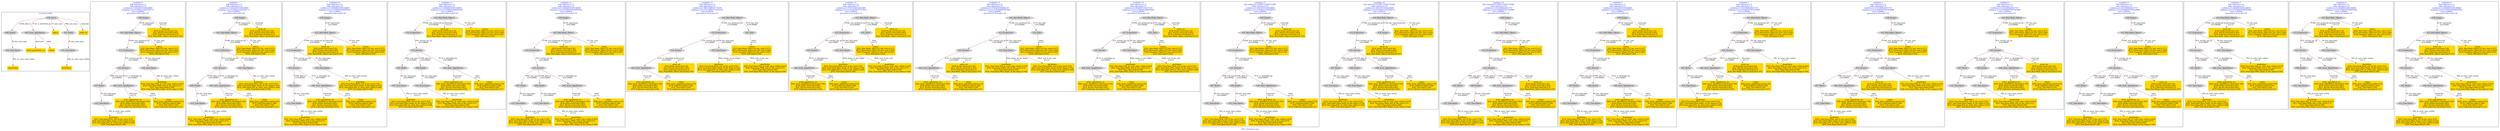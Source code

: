 digraph n0 {
fontcolor="blue"
remincross="true"
label="s09-s-18-artists.json"
subgraph cluster_0 {
label="1-correct model"
n2[style="filled",color="white",fillcolor="lightgray",label="E39_Actor1"];
n3[style="filled",color="white",fillcolor="lightgray",label="E69_Death1"];
n4[style="filled",color="white",fillcolor="lightgray",label="E82_Actor_Appellation1"];
n5[shape="plaintext",style="filled",fillcolor="gold",label="values"];
n6[style="filled",color="white",fillcolor="lightgray",label="E67_Birth1"];
n7[shape="plaintext",style="filled",fillcolor="gold",label="artist_uri"];
n8[style="filled",color="white",fillcolor="lightgray",label="E52_Time-Span1"];
n9[shape="plaintext",style="filled",fillcolor="gold",label="birthValue"];
n10[style="filled",color="white",fillcolor="lightgray",label="E52_Time-Span2"];
n11[shape="plaintext",style="filled",fillcolor="gold",label="deathValue"];
n12[shape="plaintext",style="filled",fillcolor="gold",label="artist_appellation_uri"];
n13[shape="plaintext",style="filled",fillcolor="gold",label="values"];
}
subgraph cluster_1 {
label="candidate 0\nlink coherence:1.0\nnode coherence:1.0\nconfidence:0.44433015335628095\nmapping score:0.5092211622298713\ncost:12.99928\n-precision:0.38-recall:0.45"
n15[style="filled",color="white",fillcolor="lightgray",label="E12_Production1"];
n16[style="filled",color="white",fillcolor="lightgray",label="E21_Person1"];
n17[style="filled",color="white",fillcolor="lightgray",label="E52_Time-Span2"];
n18[style="filled",color="white",fillcolor="lightgray",label="E67_Birth1"];
n19[style="filled",color="white",fillcolor="lightgray",label="E82_Actor_Appellation1"];
n20[style="filled",color="white",fillcolor="lightgray",label="E22_Man-Made_Object1"];
n21[style="filled",color="white",fillcolor="lightgray",label="E38_Image1"];
n22[style="filled",color="white",fillcolor="lightgray",label="E52_Time-Span1"];
n23[shape="plaintext",style="filled",fillcolor="gold",label="deathValue\n[E52_Time-Span,P82_at_some_time_within,0.419]\n[E52_Time-Span,P82b_end_of_the_end,0.271]\n[E52_Time-Span,label,0.206]\n[E52_Time-Span,P82a_begin_of_the_begin,0.104]"];
n24[shape="plaintext",style="filled",fillcolor="gold",label="birthValue\n[E52_Time-Span,P82b_end_of_the_end,0.372]\n[E52_Time-Span,P82a_begin_of_the_begin,0.274]\n[E52_Time-Span,P82_at_some_time_within,0.246]\n[E52_Time-Span,label,0.108]"];
n25[shape="plaintext",style="filled",fillcolor="gold",label="artist_appellation_uri\n[E82_Actor_Appellation,classLink,0.795]\n[E38_Image,classLink,0.091]\n[E21_Person,classLink,0.061]\n[E78_Collection,classLink,0.054]"];
n26[shape="plaintext",style="filled",fillcolor="gold",label="values\n[E82_Actor_Appellation,label,0.55]\n[E78_Collection,label,0.169]\n[E35_Title,label,0.154]\n[E78_Collection,classLink,0.127]"];
n27[shape="plaintext",style="filled",fillcolor="gold",label="values\n[E22_Man-Made_Object,P3_has_note,0.317]\n[E73_Information_Object,P3_has_note,0.285]\n[E33_Linguistic_Object,P3_has_note,0.235]\n[E35_Title,label,0.163]"];
n28[shape="plaintext",style="filled",fillcolor="gold",label="artist_uri\n[E38_Image,classLink,0.34]\n[E21_Person,classLink,0.263]\n[E78_Collection,classLink,0.2]\n[E22_Man-Made_Object,classLink,0.197]"];
}
subgraph cluster_2 {
label="candidate 1\nlink coherence:1.0\nnode coherence:1.0\nconfidence:0.44433015335628095\nmapping score:0.5092211622298713\ncost:12.99933\n-precision:0.38-recall:0.45"
n30[style="filled",color="white",fillcolor="lightgray",label="E12_Production1"];
n31[style="filled",color="white",fillcolor="lightgray",label="E21_Person1"];
n32[style="filled",color="white",fillcolor="lightgray",label="E52_Time-Span2"];
n33[style="filled",color="white",fillcolor="lightgray",label="E69_Death1"];
n34[style="filled",color="white",fillcolor="lightgray",label="E82_Actor_Appellation1"];
n35[style="filled",color="white",fillcolor="lightgray",label="E22_Man-Made_Object1"];
n36[style="filled",color="white",fillcolor="lightgray",label="E38_Image1"];
n37[style="filled",color="white",fillcolor="lightgray",label="E52_Time-Span4"];
n38[shape="plaintext",style="filled",fillcolor="gold",label="deathValue\n[E52_Time-Span,P82_at_some_time_within,0.419]\n[E52_Time-Span,P82b_end_of_the_end,0.271]\n[E52_Time-Span,label,0.206]\n[E52_Time-Span,P82a_begin_of_the_begin,0.104]"];
n39[shape="plaintext",style="filled",fillcolor="gold",label="birthValue\n[E52_Time-Span,P82b_end_of_the_end,0.372]\n[E52_Time-Span,P82a_begin_of_the_begin,0.274]\n[E52_Time-Span,P82_at_some_time_within,0.246]\n[E52_Time-Span,label,0.108]"];
n40[shape="plaintext",style="filled",fillcolor="gold",label="artist_appellation_uri\n[E82_Actor_Appellation,classLink,0.795]\n[E38_Image,classLink,0.091]\n[E21_Person,classLink,0.061]\n[E78_Collection,classLink,0.054]"];
n41[shape="plaintext",style="filled",fillcolor="gold",label="values\n[E82_Actor_Appellation,label,0.55]\n[E78_Collection,label,0.169]\n[E35_Title,label,0.154]\n[E78_Collection,classLink,0.127]"];
n42[shape="plaintext",style="filled",fillcolor="gold",label="values\n[E22_Man-Made_Object,P3_has_note,0.317]\n[E73_Information_Object,P3_has_note,0.285]\n[E33_Linguistic_Object,P3_has_note,0.235]\n[E35_Title,label,0.163]"];
n43[shape="plaintext",style="filled",fillcolor="gold",label="artist_uri\n[E38_Image,classLink,0.34]\n[E21_Person,classLink,0.263]\n[E78_Collection,classLink,0.2]\n[E22_Man-Made_Object,classLink,0.197]"];
}
subgraph cluster_3 {
label="candidate 10\nlink coherence:1.0\nnode coherence:1.0\nconfidence:0.42046910385148656\nmapping score:0.5290452568393844\ncost:12.99933\n-precision:0.38-recall:0.45"
n45[style="filled",color="white",fillcolor="lightgray",label="E12_Production1"];
n46[style="filled",color="white",fillcolor="lightgray",label="E21_Person1"];
n47[style="filled",color="white",fillcolor="lightgray",label="E52_Time-Span2"];
n48[style="filled",color="white",fillcolor="lightgray",label="E69_Death1"];
n49[style="filled",color="white",fillcolor="lightgray",label="E82_Actor_Appellation1"];
n50[style="filled",color="white",fillcolor="lightgray",label="E22_Man-Made_Object1"];
n51[style="filled",color="white",fillcolor="lightgray",label="E38_Image1"];
n52[style="filled",color="white",fillcolor="lightgray",label="E52_Time-Span4"];
n53[shape="plaintext",style="filled",fillcolor="gold",label="deathValue\n[E52_Time-Span,P82_at_some_time_within,0.419]\n[E52_Time-Span,P82b_end_of_the_end,0.271]\n[E52_Time-Span,label,0.206]\n[E52_Time-Span,P82a_begin_of_the_begin,0.104]"];
n54[shape="plaintext",style="filled",fillcolor="gold",label="birthValue\n[E52_Time-Span,P82b_end_of_the_end,0.372]\n[E52_Time-Span,P82a_begin_of_the_begin,0.274]\n[E52_Time-Span,P82_at_some_time_within,0.246]\n[E52_Time-Span,label,0.108]"];
n55[shape="plaintext",style="filled",fillcolor="gold",label="artist_appellation_uri\n[E82_Actor_Appellation,classLink,0.795]\n[E38_Image,classLink,0.091]\n[E21_Person,classLink,0.061]\n[E78_Collection,classLink,0.054]"];
n56[shape="plaintext",style="filled",fillcolor="gold",label="artist_uri\n[E38_Image,classLink,0.34]\n[E21_Person,classLink,0.263]\n[E78_Collection,classLink,0.2]\n[E22_Man-Made_Object,classLink,0.197]"];
n57[shape="plaintext",style="filled",fillcolor="gold",label="values\n[E82_Actor_Appellation,label,0.55]\n[E78_Collection,label,0.169]\n[E35_Title,label,0.154]\n[E78_Collection,classLink,0.127]"];
n58[shape="plaintext",style="filled",fillcolor="gold",label="values\n[E22_Man-Made_Object,P3_has_note,0.317]\n[E73_Information_Object,P3_has_note,0.285]\n[E33_Linguistic_Object,P3_has_note,0.235]\n[E35_Title,label,0.163]"];
}
subgraph cluster_4 {
label="candidate 11\nlink coherence:1.0\nnode coherence:1.0\nconfidence:0.42046910385148656\nmapping score:0.5290452568393844\ncost:12.99934\n-precision:0.46-recall:0.55"
n60[style="filled",color="white",fillcolor="lightgray",label="E12_Production1"];
n61[style="filled",color="white",fillcolor="lightgray",label="E21_Person1"];
n62[style="filled",color="white",fillcolor="lightgray",label="E67_Birth1"];
n63[style="filled",color="white",fillcolor="lightgray",label="E69_Death1"];
n64[style="filled",color="white",fillcolor="lightgray",label="E82_Actor_Appellation1"];
n65[style="filled",color="white",fillcolor="lightgray",label="E22_Man-Made_Object1"];
n66[style="filled",color="white",fillcolor="lightgray",label="E52_Time-Span1"];
n67[style="filled",color="white",fillcolor="lightgray",label="E52_Time-Span3"];
n68[shape="plaintext",style="filled",fillcolor="gold",label="birthValue\n[E52_Time-Span,P82b_end_of_the_end,0.372]\n[E52_Time-Span,P82a_begin_of_the_begin,0.274]\n[E52_Time-Span,P82_at_some_time_within,0.246]\n[E52_Time-Span,label,0.108]"];
n69[shape="plaintext",style="filled",fillcolor="gold",label="artist_appellation_uri\n[E82_Actor_Appellation,classLink,0.795]\n[E38_Image,classLink,0.091]\n[E21_Person,classLink,0.061]\n[E78_Collection,classLink,0.054]"];
n70[shape="plaintext",style="filled",fillcolor="gold",label="artist_uri\n[E38_Image,classLink,0.34]\n[E21_Person,classLink,0.263]\n[E78_Collection,classLink,0.2]\n[E22_Man-Made_Object,classLink,0.197]"];
n71[shape="plaintext",style="filled",fillcolor="gold",label="values\n[E82_Actor_Appellation,label,0.55]\n[E78_Collection,label,0.169]\n[E35_Title,label,0.154]\n[E78_Collection,classLink,0.127]"];
n72[shape="plaintext",style="filled",fillcolor="gold",label="deathValue\n[E52_Time-Span,P82_at_some_time_within,0.419]\n[E52_Time-Span,P82b_end_of_the_end,0.271]\n[E52_Time-Span,label,0.206]\n[E52_Time-Span,P82a_begin_of_the_begin,0.104]"];
n73[shape="plaintext",style="filled",fillcolor="gold",label="values\n[E22_Man-Made_Object,P3_has_note,0.317]\n[E73_Information_Object,P3_has_note,0.285]\n[E33_Linguistic_Object,P3_has_note,0.235]\n[E35_Title,label,0.163]"];
}
subgraph cluster_5 {
label="candidate 12\nlink coherence:1.0\nnode coherence:1.0\nconfidence:0.42046910385148656\nmapping score:0.5290452568393844\ncost:13.99924\n-precision:0.43-recall:0.55"
n75[style="filled",color="white",fillcolor="lightgray",label="E12_Production1"];
n76[style="filled",color="white",fillcolor="lightgray",label="E21_Person1"];
n77[style="filled",color="white",fillcolor="lightgray",label="E67_Birth1"];
n78[style="filled",color="white",fillcolor="lightgray",label="E69_Death1"];
n79[style="filled",color="white",fillcolor="lightgray",label="E82_Actor_Appellation1"];
n80[style="filled",color="white",fillcolor="lightgray",label="E22_Man-Made_Object1"];
n81[style="filled",color="white",fillcolor="lightgray",label="E38_Image1"];
n82[style="filled",color="white",fillcolor="lightgray",label="E52_Time-Span1"];
n83[style="filled",color="white",fillcolor="lightgray",label="E52_Time-Span3"];
n84[shape="plaintext",style="filled",fillcolor="gold",label="birthValue\n[E52_Time-Span,P82b_end_of_the_end,0.372]\n[E52_Time-Span,P82a_begin_of_the_begin,0.274]\n[E52_Time-Span,P82_at_some_time_within,0.246]\n[E52_Time-Span,label,0.108]"];
n85[shape="plaintext",style="filled",fillcolor="gold",label="artist_appellation_uri\n[E82_Actor_Appellation,classLink,0.795]\n[E38_Image,classLink,0.091]\n[E21_Person,classLink,0.061]\n[E78_Collection,classLink,0.054]"];
n86[shape="plaintext",style="filled",fillcolor="gold",label="artist_uri\n[E38_Image,classLink,0.34]\n[E21_Person,classLink,0.263]\n[E78_Collection,classLink,0.2]\n[E22_Man-Made_Object,classLink,0.197]"];
n87[shape="plaintext",style="filled",fillcolor="gold",label="values\n[E82_Actor_Appellation,label,0.55]\n[E78_Collection,label,0.169]\n[E35_Title,label,0.154]\n[E78_Collection,classLink,0.127]"];
n88[shape="plaintext",style="filled",fillcolor="gold",label="deathValue\n[E52_Time-Span,P82_at_some_time_within,0.419]\n[E52_Time-Span,P82b_end_of_the_end,0.271]\n[E52_Time-Span,label,0.206]\n[E52_Time-Span,P82a_begin_of_the_begin,0.104]"];
n89[shape="plaintext",style="filled",fillcolor="gold",label="values\n[E22_Man-Made_Object,P3_has_note,0.317]\n[E73_Information_Object,P3_has_note,0.285]\n[E33_Linguistic_Object,P3_has_note,0.235]\n[E35_Title,label,0.163]"];
}
subgraph cluster_6 {
label="candidate 13\nlink coherence:1.0\nnode coherence:1.0\nconfidence:0.38613368561770295\nmapping score:0.5176001174281232\ncost:10.99939\n-precision:0.18-recall:0.18"
n91[style="filled",color="white",fillcolor="lightgray",label="E12_Production1"];
n92[style="filled",color="white",fillcolor="lightgray",label="E21_Person1"];
n93[style="filled",color="white",fillcolor="lightgray",label="E52_Time-Span2"];
n94[style="filled",color="white",fillcolor="lightgray",label="E82_Actor_Appellation1"];
n95[style="filled",color="white",fillcolor="lightgray",label="E22_Man-Made_Object1"];
n96[style="filled",color="white",fillcolor="lightgray",label="E35_Title1"];
n97[shape="plaintext",style="filled",fillcolor="gold",label="values\n[E22_Man-Made_Object,P3_has_note,0.317]\n[E73_Information_Object,P3_has_note,0.285]\n[E33_Linguistic_Object,P3_has_note,0.235]\n[E35_Title,label,0.163]"];
n98[shape="plaintext",style="filled",fillcolor="gold",label="artist_appellation_uri\n[E82_Actor_Appellation,classLink,0.795]\n[E38_Image,classLink,0.091]\n[E21_Person,classLink,0.061]\n[E78_Collection,classLink,0.054]"];
n99[shape="plaintext",style="filled",fillcolor="gold",label="birthValue\n[E52_Time-Span,P82b_end_of_the_end,0.372]\n[E52_Time-Span,P82a_begin_of_the_begin,0.274]\n[E52_Time-Span,P82_at_some_time_within,0.246]\n[E52_Time-Span,label,0.108]"];
n100[shape="plaintext",style="filled",fillcolor="gold",label="values\n[E82_Actor_Appellation,label,0.55]\n[E78_Collection,label,0.169]\n[E35_Title,label,0.154]\n[E78_Collection,classLink,0.127]"];
n101[shape="plaintext",style="filled",fillcolor="gold",label="artist_uri\n[E38_Image,classLink,0.34]\n[E21_Person,classLink,0.263]\n[E78_Collection,classLink,0.2]\n[E22_Man-Made_Object,classLink,0.197]"];
n102[shape="plaintext",style="filled",fillcolor="gold",label="deathValue\n[E52_Time-Span,P82_at_some_time_within,0.419]\n[E52_Time-Span,P82b_end_of_the_end,0.271]\n[E52_Time-Span,label,0.206]\n[E52_Time-Span,P82a_begin_of_the_begin,0.104]"];
}
subgraph cluster_7 {
label="candidate 14\nlink coherence:1.0\nnode coherence:1.0\nconfidence:0.37507184653341685\nmapping score:0.5139128377333612\ncost:10.99939\n-precision:0.18-recall:0.18"
n104[style="filled",color="white",fillcolor="lightgray",label="E12_Production1"];
n105[style="filled",color="white",fillcolor="lightgray",label="E21_Person1"];
n106[style="filled",color="white",fillcolor="lightgray",label="E52_Time-Span2"];
n107[style="filled",color="white",fillcolor="lightgray",label="E82_Actor_Appellation1"];
n108[style="filled",color="white",fillcolor="lightgray",label="E22_Man-Made_Object1"];
n109[style="filled",color="white",fillcolor="lightgray",label="E35_Title1"];
n110[shape="plaintext",style="filled",fillcolor="gold",label="values\n[E22_Man-Made_Object,P3_has_note,0.317]\n[E73_Information_Object,P3_has_note,0.285]\n[E33_Linguistic_Object,P3_has_note,0.235]\n[E35_Title,label,0.163]"];
n111[shape="plaintext",style="filled",fillcolor="gold",label="artist_appellation_uri\n[E82_Actor_Appellation,classLink,0.795]\n[E38_Image,classLink,0.091]\n[E21_Person,classLink,0.061]\n[E78_Collection,classLink,0.054]"];
n112[shape="plaintext",style="filled",fillcolor="gold",label="artist_uri\n[E38_Image,classLink,0.34]\n[E21_Person,classLink,0.263]\n[E78_Collection,classLink,0.2]\n[E22_Man-Made_Object,classLink,0.197]"];
n113[shape="plaintext",style="filled",fillcolor="gold",label="birthValue\n[E52_Time-Span,P82b_end_of_the_end,0.372]\n[E52_Time-Span,P82a_begin_of_the_begin,0.274]\n[E52_Time-Span,P82_at_some_time_within,0.246]\n[E52_Time-Span,label,0.108]"];
n114[shape="plaintext",style="filled",fillcolor="gold",label="values\n[E82_Actor_Appellation,label,0.55]\n[E78_Collection,label,0.169]\n[E35_Title,label,0.154]\n[E78_Collection,classLink,0.127]"];
n115[shape="plaintext",style="filled",fillcolor="gold",label="deathValue\n[E52_Time-Span,P82_at_some_time_within,0.419]\n[E52_Time-Span,P82b_end_of_the_end,0.271]\n[E52_Time-Span,label,0.206]\n[E52_Time-Span,P82a_begin_of_the_begin,0.104]"];
}
subgraph cluster_8 {
label="candidate 15\nlink coherence:1.0\nnode coherence:1.0\nconfidence:0.3745425584080139\nmapping score:0.5137364083582269\ncost:10.99939\n-precision:0.18-recall:0.18"
n117[style="filled",color="white",fillcolor="lightgray",label="E12_Production1"];
n118[style="filled",color="white",fillcolor="lightgray",label="E21_Person1"];
n119[style="filled",color="white",fillcolor="lightgray",label="E52_Time-Span2"];
n120[style="filled",color="white",fillcolor="lightgray",label="E82_Actor_Appellation1"];
n121[style="filled",color="white",fillcolor="lightgray",label="E22_Man-Made_Object1"];
n122[style="filled",color="white",fillcolor="lightgray",label="E35_Title1"];
n123[shape="plaintext",style="filled",fillcolor="gold",label="values\n[E22_Man-Made_Object,P3_has_note,0.317]\n[E73_Information_Object,P3_has_note,0.285]\n[E33_Linguistic_Object,P3_has_note,0.235]\n[E35_Title,label,0.163]"];
n124[shape="plaintext",style="filled",fillcolor="gold",label="artist_appellation_uri\n[E82_Actor_Appellation,classLink,0.795]\n[E38_Image,classLink,0.091]\n[E21_Person,classLink,0.061]\n[E78_Collection,classLink,0.054]"];
n125[shape="plaintext",style="filled",fillcolor="gold",label="deathValue\n[E52_Time-Span,P82_at_some_time_within,0.419]\n[E52_Time-Span,P82b_end_of_the_end,0.271]\n[E52_Time-Span,label,0.206]\n[E52_Time-Span,P82a_begin_of_the_begin,0.104]"];
n126[shape="plaintext",style="filled",fillcolor="gold",label="values\n[E82_Actor_Appellation,label,0.55]\n[E78_Collection,label,0.169]\n[E35_Title,label,0.154]\n[E78_Collection,classLink,0.127]"];
n127[shape="plaintext",style="filled",fillcolor="gold",label="artist_uri\n[E38_Image,classLink,0.34]\n[E21_Person,classLink,0.263]\n[E78_Collection,classLink,0.2]\n[E22_Man-Made_Object,classLink,0.197]"];
n128[shape="plaintext",style="filled",fillcolor="gold",label="birthValue\n[E52_Time-Span,P82b_end_of_the_end,0.372]\n[E52_Time-Span,P82a_begin_of_the_begin,0.274]\n[E52_Time-Span,P82_at_some_time_within,0.246]\n[E52_Time-Span,label,0.108]"];
}
subgraph cluster_9 {
label="candidate 16\nlink coherence:1.0\nnode coherence:1.0\nconfidence:0.3634807193237278\nmapping score:0.5100491286634649\ncost:10.99939\n-precision:0.18-recall:0.18"
n130[style="filled",color="white",fillcolor="lightgray",label="E12_Production1"];
n131[style="filled",color="white",fillcolor="lightgray",label="E21_Person1"];
n132[style="filled",color="white",fillcolor="lightgray",label="E52_Time-Span2"];
n133[style="filled",color="white",fillcolor="lightgray",label="E82_Actor_Appellation1"];
n134[style="filled",color="white",fillcolor="lightgray",label="E22_Man-Made_Object1"];
n135[style="filled",color="white",fillcolor="lightgray",label="E35_Title1"];
n136[shape="plaintext",style="filled",fillcolor="gold",label="values\n[E22_Man-Made_Object,P3_has_note,0.317]\n[E73_Information_Object,P3_has_note,0.285]\n[E33_Linguistic_Object,P3_has_note,0.235]\n[E35_Title,label,0.163]"];
n137[shape="plaintext",style="filled",fillcolor="gold",label="artist_appellation_uri\n[E82_Actor_Appellation,classLink,0.795]\n[E38_Image,classLink,0.091]\n[E21_Person,classLink,0.061]\n[E78_Collection,classLink,0.054]"];
n138[shape="plaintext",style="filled",fillcolor="gold",label="deathValue\n[E52_Time-Span,P82_at_some_time_within,0.419]\n[E52_Time-Span,P82b_end_of_the_end,0.271]\n[E52_Time-Span,label,0.206]\n[E52_Time-Span,P82a_begin_of_the_begin,0.104]"];
n139[shape="plaintext",style="filled",fillcolor="gold",label="artist_uri\n[E38_Image,classLink,0.34]\n[E21_Person,classLink,0.263]\n[E78_Collection,classLink,0.2]\n[E22_Man-Made_Object,classLink,0.197]"];
n140[shape="plaintext",style="filled",fillcolor="gold",label="values\n[E82_Actor_Appellation,label,0.55]\n[E78_Collection,label,0.169]\n[E35_Title,label,0.154]\n[E78_Collection,classLink,0.127]"];
n141[shape="plaintext",style="filled",fillcolor="gold",label="birthValue\n[E52_Time-Span,P82b_end_of_the_end,0.372]\n[E52_Time-Span,P82a_begin_of_the_begin,0.274]\n[E52_Time-Span,P82_at_some_time_within,0.246]\n[E52_Time-Span,label,0.108]"];
}
subgraph cluster_10 {
label="candidate 17\nlink coherence:0.9285714285714286\nnode coherence:1.0\nconfidence:0.44433015335628095\nmapping score:0.5092211622298713\ncost:13.99929\n-precision:0.43-recall:0.55"
n143[style="filled",color="white",fillcolor="lightgray",label="E12_Production1"];
n144[style="filled",color="white",fillcolor="lightgray",label="E21_Person1"];
n145[style="filled",color="white",fillcolor="lightgray",label="E67_Birth1"];
n146[style="filled",color="white",fillcolor="lightgray",label="E69_Death1"];
n147[style="filled",color="white",fillcolor="lightgray",label="E82_Actor_Appellation1"];
n148[style="filled",color="white",fillcolor="lightgray",label="E22_Man-Made_Object1"];
n149[style="filled",color="white",fillcolor="lightgray",label="E38_Image1"];
n150[style="filled",color="white",fillcolor="lightgray",label="E52_Time-Span1"];
n151[style="filled",color="white",fillcolor="lightgray",label="E52_Time-Span4"];
n152[shape="plaintext",style="filled",fillcolor="gold",label="deathValue\n[E52_Time-Span,P82_at_some_time_within,0.419]\n[E52_Time-Span,P82b_end_of_the_end,0.271]\n[E52_Time-Span,label,0.206]\n[E52_Time-Span,P82a_begin_of_the_begin,0.104]"];
n153[shape="plaintext",style="filled",fillcolor="gold",label="birthValue\n[E52_Time-Span,P82b_end_of_the_end,0.372]\n[E52_Time-Span,P82a_begin_of_the_begin,0.274]\n[E52_Time-Span,P82_at_some_time_within,0.246]\n[E52_Time-Span,label,0.108]"];
n154[shape="plaintext",style="filled",fillcolor="gold",label="artist_appellation_uri\n[E82_Actor_Appellation,classLink,0.795]\n[E38_Image,classLink,0.091]\n[E21_Person,classLink,0.061]\n[E78_Collection,classLink,0.054]"];
n155[shape="plaintext",style="filled",fillcolor="gold",label="values\n[E82_Actor_Appellation,label,0.55]\n[E78_Collection,label,0.169]\n[E35_Title,label,0.154]\n[E78_Collection,classLink,0.127]"];
n156[shape="plaintext",style="filled",fillcolor="gold",label="values\n[E22_Man-Made_Object,P3_has_note,0.317]\n[E73_Information_Object,P3_has_note,0.285]\n[E33_Linguistic_Object,P3_has_note,0.235]\n[E35_Title,label,0.163]"];
n157[shape="plaintext",style="filled",fillcolor="gold",label="artist_uri\n[E38_Image,classLink,0.34]\n[E21_Person,classLink,0.263]\n[E78_Collection,classLink,0.2]\n[E22_Man-Made_Object,classLink,0.197]"];
}
subgraph cluster_11 {
label="candidate 18\nlink coherence:0.9285714285714286\nnode coherence:1.0\nconfidence:0.44433015335628095\nmapping score:0.5092211622298713\ncost:13.99934\n-precision:0.43-recall:0.55"
n159[style="filled",color="white",fillcolor="lightgray",label="E12_Production1"];
n160[style="filled",color="white",fillcolor="lightgray",label="E21_Person1"];
n161[style="filled",color="white",fillcolor="lightgray",label="E67_Birth1"];
n162[style="filled",color="white",fillcolor="lightgray",label="E69_Death1"];
n163[style="filled",color="white",fillcolor="lightgray",label="E82_Actor_Appellation1"];
n164[style="filled",color="white",fillcolor="lightgray",label="E22_Man-Made_Object1"];
n165[style="filled",color="white",fillcolor="lightgray",label="E38_Image1"];
n166[style="filled",color="white",fillcolor="lightgray",label="E52_Time-Span1"];
n167[style="filled",color="white",fillcolor="lightgray",label="E52_Time-Span3"];
n168[shape="plaintext",style="filled",fillcolor="gold",label="birthValue\n[E52_Time-Span,P82b_end_of_the_end,0.372]\n[E52_Time-Span,P82a_begin_of_the_begin,0.274]\n[E52_Time-Span,P82_at_some_time_within,0.246]\n[E52_Time-Span,label,0.108]"];
n169[shape="plaintext",style="filled",fillcolor="gold",label="artist_appellation_uri\n[E82_Actor_Appellation,classLink,0.795]\n[E38_Image,classLink,0.091]\n[E21_Person,classLink,0.061]\n[E78_Collection,classLink,0.054]"];
n170[shape="plaintext",style="filled",fillcolor="gold",label="values\n[E82_Actor_Appellation,label,0.55]\n[E78_Collection,label,0.169]\n[E35_Title,label,0.154]\n[E78_Collection,classLink,0.127]"];
n171[shape="plaintext",style="filled",fillcolor="gold",label="deathValue\n[E52_Time-Span,P82_at_some_time_within,0.419]\n[E52_Time-Span,P82b_end_of_the_end,0.271]\n[E52_Time-Span,label,0.206]\n[E52_Time-Span,P82a_begin_of_the_begin,0.104]"];
n172[shape="plaintext",style="filled",fillcolor="gold",label="values\n[E22_Man-Made_Object,P3_has_note,0.317]\n[E73_Information_Object,P3_has_note,0.285]\n[E33_Linguistic_Object,P3_has_note,0.235]\n[E35_Title,label,0.163]"];
n173[shape="plaintext",style="filled",fillcolor="gold",label="artist_uri\n[E38_Image,classLink,0.34]\n[E21_Person,classLink,0.263]\n[E78_Collection,classLink,0.2]\n[E22_Man-Made_Object,classLink,0.197]"];
}
subgraph cluster_12 {
label="candidate 19\nlink coherence:0.9285714285714286\nnode coherence:1.0\nconfidence:0.4315309429357727\nmapping score:0.5049547587563686\ncost:13.99929\n-precision:0.43-recall:0.55"
n175[style="filled",color="white",fillcolor="lightgray",label="E12_Production1"];
n176[style="filled",color="white",fillcolor="lightgray",label="E21_Person1"];
n177[style="filled",color="white",fillcolor="lightgray",label="E67_Birth1"];
n178[style="filled",color="white",fillcolor="lightgray",label="E69_Death1"];
n179[style="filled",color="white",fillcolor="lightgray",label="E82_Actor_Appellation1"];
n180[style="filled",color="white",fillcolor="lightgray",label="E22_Man-Made_Object1"];
n181[style="filled",color="white",fillcolor="lightgray",label="E38_Image1"];
n182[style="filled",color="white",fillcolor="lightgray",label="E52_Time-Span1"];
n183[style="filled",color="white",fillcolor="lightgray",label="E52_Time-Span4"];
n184[shape="plaintext",style="filled",fillcolor="gold",label="deathValue\n[E52_Time-Span,P82_at_some_time_within,0.419]\n[E52_Time-Span,P82b_end_of_the_end,0.271]\n[E52_Time-Span,label,0.206]\n[E52_Time-Span,P82a_begin_of_the_begin,0.104]"];
n185[shape="plaintext",style="filled",fillcolor="gold",label="birthValue\n[E52_Time-Span,P82b_end_of_the_end,0.372]\n[E52_Time-Span,P82a_begin_of_the_begin,0.274]\n[E52_Time-Span,P82_at_some_time_within,0.246]\n[E52_Time-Span,label,0.108]"];
n186[shape="plaintext",style="filled",fillcolor="gold",label="artist_appellation_uri\n[E82_Actor_Appellation,classLink,0.795]\n[E38_Image,classLink,0.091]\n[E21_Person,classLink,0.061]\n[E78_Collection,classLink,0.054]"];
n187[shape="plaintext",style="filled",fillcolor="gold",label="values\n[E82_Actor_Appellation,label,0.55]\n[E78_Collection,label,0.169]\n[E35_Title,label,0.154]\n[E78_Collection,classLink,0.127]"];
n188[shape="plaintext",style="filled",fillcolor="gold",label="artist_uri\n[E38_Image,classLink,0.34]\n[E21_Person,classLink,0.263]\n[E78_Collection,classLink,0.2]\n[E22_Man-Made_Object,classLink,0.197]"];
n189[shape="plaintext",style="filled",fillcolor="gold",label="values\n[E22_Man-Made_Object,P3_has_note,0.317]\n[E73_Information_Object,P3_has_note,0.285]\n[E33_Linguistic_Object,P3_has_note,0.235]\n[E35_Title,label,0.163]"];
}
subgraph cluster_13 {
label="candidate 2\nlink coherence:1.0\nnode coherence:1.0\nconfidence:0.44433015335628095\nmapping score:0.5092211622298713\ncost:13.99924\n-precision:0.43-recall:0.55"
n191[style="filled",color="white",fillcolor="lightgray",label="E12_Production1"];
n192[style="filled",color="white",fillcolor="lightgray",label="E21_Person1"];
n193[style="filled",color="white",fillcolor="lightgray",label="E67_Birth1"];
n194[style="filled",color="white",fillcolor="lightgray",label="E69_Death1"];
n195[style="filled",color="white",fillcolor="lightgray",label="E82_Actor_Appellation1"];
n196[style="filled",color="white",fillcolor="lightgray",label="E22_Man-Made_Object1"];
n197[style="filled",color="white",fillcolor="lightgray",label="E38_Image1"];
n198[style="filled",color="white",fillcolor="lightgray",label="E52_Time-Span1"];
n199[style="filled",color="white",fillcolor="lightgray",label="E52_Time-Span3"];
n200[shape="plaintext",style="filled",fillcolor="gold",label="birthValue\n[E52_Time-Span,P82b_end_of_the_end,0.372]\n[E52_Time-Span,P82a_begin_of_the_begin,0.274]\n[E52_Time-Span,P82_at_some_time_within,0.246]\n[E52_Time-Span,label,0.108]"];
n201[shape="plaintext",style="filled",fillcolor="gold",label="artist_appellation_uri\n[E82_Actor_Appellation,classLink,0.795]\n[E38_Image,classLink,0.091]\n[E21_Person,classLink,0.061]\n[E78_Collection,classLink,0.054]"];
n202[shape="plaintext",style="filled",fillcolor="gold",label="values\n[E82_Actor_Appellation,label,0.55]\n[E78_Collection,label,0.169]\n[E35_Title,label,0.154]\n[E78_Collection,classLink,0.127]"];
n203[shape="plaintext",style="filled",fillcolor="gold",label="deathValue\n[E52_Time-Span,P82_at_some_time_within,0.419]\n[E52_Time-Span,P82b_end_of_the_end,0.271]\n[E52_Time-Span,label,0.206]\n[E52_Time-Span,P82a_begin_of_the_begin,0.104]"];
n204[shape="plaintext",style="filled",fillcolor="gold",label="values\n[E22_Man-Made_Object,P3_has_note,0.317]\n[E73_Information_Object,P3_has_note,0.285]\n[E33_Linguistic_Object,P3_has_note,0.235]\n[E35_Title,label,0.163]"];
n205[shape="plaintext",style="filled",fillcolor="gold",label="artist_uri\n[E38_Image,classLink,0.34]\n[E21_Person,classLink,0.263]\n[E78_Collection,classLink,0.2]\n[E22_Man-Made_Object,classLink,0.197]"];
}
subgraph cluster_14 {
label="candidate 3\nlink coherence:1.0\nnode coherence:1.0\nconfidence:0.4315309429357727\nmapping score:0.5049547587563686\ncost:11.99938\n-precision:0.42-recall:0.45"
n207[style="filled",color="white",fillcolor="lightgray",label="E12_Production1"];
n208[style="filled",color="white",fillcolor="lightgray",label="E21_Person1"];
n209[style="filled",color="white",fillcolor="lightgray",label="E52_Time-Span2"];
n210[style="filled",color="white",fillcolor="lightgray",label="E67_Birth1"];
n211[style="filled",color="white",fillcolor="lightgray",label="E82_Actor_Appellation1"];
n212[style="filled",color="white",fillcolor="lightgray",label="E22_Man-Made_Object1"];
n213[style="filled",color="white",fillcolor="lightgray",label="E52_Time-Span1"];
n214[shape="plaintext",style="filled",fillcolor="gold",label="deathValue\n[E52_Time-Span,P82_at_some_time_within,0.419]\n[E52_Time-Span,P82b_end_of_the_end,0.271]\n[E52_Time-Span,label,0.206]\n[E52_Time-Span,P82a_begin_of_the_begin,0.104]"];
n215[shape="plaintext",style="filled",fillcolor="gold",label="birthValue\n[E52_Time-Span,P82b_end_of_the_end,0.372]\n[E52_Time-Span,P82a_begin_of_the_begin,0.274]\n[E52_Time-Span,P82_at_some_time_within,0.246]\n[E52_Time-Span,label,0.108]"];
n216[shape="plaintext",style="filled",fillcolor="gold",label="artist_appellation_uri\n[E82_Actor_Appellation,classLink,0.795]\n[E38_Image,classLink,0.091]\n[E21_Person,classLink,0.061]\n[E78_Collection,classLink,0.054]"];
n217[shape="plaintext",style="filled",fillcolor="gold",label="values\n[E82_Actor_Appellation,label,0.55]\n[E78_Collection,label,0.169]\n[E35_Title,label,0.154]\n[E78_Collection,classLink,0.127]"];
n218[shape="plaintext",style="filled",fillcolor="gold",label="artist_uri\n[E38_Image,classLink,0.34]\n[E21_Person,classLink,0.263]\n[E78_Collection,classLink,0.2]\n[E22_Man-Made_Object,classLink,0.197]"];
n219[shape="plaintext",style="filled",fillcolor="gold",label="values\n[E22_Man-Made_Object,P3_has_note,0.317]\n[E73_Information_Object,P3_has_note,0.285]\n[E33_Linguistic_Object,P3_has_note,0.235]\n[E35_Title,label,0.163]"];
}
subgraph cluster_15 {
label="candidate 4\nlink coherence:1.0\nnode coherence:1.0\nconfidence:0.4315309429357727\nmapping score:0.5049547587563686\ncost:12.99928\n-precision:0.38-recall:0.45"
n221[style="filled",color="white",fillcolor="lightgray",label="E12_Production1"];
n222[style="filled",color="white",fillcolor="lightgray",label="E21_Person1"];
n223[style="filled",color="white",fillcolor="lightgray",label="E52_Time-Span2"];
n224[style="filled",color="white",fillcolor="lightgray",label="E67_Birth1"];
n225[style="filled",color="white",fillcolor="lightgray",label="E82_Actor_Appellation1"];
n226[style="filled",color="white",fillcolor="lightgray",label="E22_Man-Made_Object1"];
n227[style="filled",color="white",fillcolor="lightgray",label="E38_Image1"];
n228[style="filled",color="white",fillcolor="lightgray",label="E52_Time-Span1"];
n229[shape="plaintext",style="filled",fillcolor="gold",label="deathValue\n[E52_Time-Span,P82_at_some_time_within,0.419]\n[E52_Time-Span,P82b_end_of_the_end,0.271]\n[E52_Time-Span,label,0.206]\n[E52_Time-Span,P82a_begin_of_the_begin,0.104]"];
n230[shape="plaintext",style="filled",fillcolor="gold",label="birthValue\n[E52_Time-Span,P82b_end_of_the_end,0.372]\n[E52_Time-Span,P82a_begin_of_the_begin,0.274]\n[E52_Time-Span,P82_at_some_time_within,0.246]\n[E52_Time-Span,label,0.108]"];
n231[shape="plaintext",style="filled",fillcolor="gold",label="artist_appellation_uri\n[E82_Actor_Appellation,classLink,0.795]\n[E38_Image,classLink,0.091]\n[E21_Person,classLink,0.061]\n[E78_Collection,classLink,0.054]"];
n232[shape="plaintext",style="filled",fillcolor="gold",label="values\n[E82_Actor_Appellation,label,0.55]\n[E78_Collection,label,0.169]\n[E35_Title,label,0.154]\n[E78_Collection,classLink,0.127]"];
n233[shape="plaintext",style="filled",fillcolor="gold",label="artist_uri\n[E38_Image,classLink,0.34]\n[E21_Person,classLink,0.263]\n[E78_Collection,classLink,0.2]\n[E22_Man-Made_Object,classLink,0.197]"];
n234[shape="plaintext",style="filled",fillcolor="gold",label="values\n[E22_Man-Made_Object,P3_has_note,0.317]\n[E73_Information_Object,P3_has_note,0.285]\n[E33_Linguistic_Object,P3_has_note,0.235]\n[E35_Title,label,0.163]"];
}
subgraph cluster_16 {
label="candidate 5\nlink coherence:1.0\nnode coherence:1.0\nconfidence:0.4315309429357727\nmapping score:0.5049547587563686\ncost:12.99934\n-precision:0.46-recall:0.55"
n236[style="filled",color="white",fillcolor="lightgray",label="E12_Production1"];
n237[style="filled",color="white",fillcolor="lightgray",label="E21_Person1"];
n238[style="filled",color="white",fillcolor="lightgray",label="E67_Birth1"];
n239[style="filled",color="white",fillcolor="lightgray",label="E69_Death1"];
n240[style="filled",color="white",fillcolor="lightgray",label="E82_Actor_Appellation1"];
n241[style="filled",color="white",fillcolor="lightgray",label="E22_Man-Made_Object1"];
n242[style="filled",color="white",fillcolor="lightgray",label="E52_Time-Span1"];
n243[style="filled",color="white",fillcolor="lightgray",label="E52_Time-Span3"];
n244[shape="plaintext",style="filled",fillcolor="gold",label="birthValue\n[E52_Time-Span,P82b_end_of_the_end,0.372]\n[E52_Time-Span,P82a_begin_of_the_begin,0.274]\n[E52_Time-Span,P82_at_some_time_within,0.246]\n[E52_Time-Span,label,0.108]"];
n245[shape="plaintext",style="filled",fillcolor="gold",label="artist_appellation_uri\n[E82_Actor_Appellation,classLink,0.795]\n[E38_Image,classLink,0.091]\n[E21_Person,classLink,0.061]\n[E78_Collection,classLink,0.054]"];
n246[shape="plaintext",style="filled",fillcolor="gold",label="values\n[E82_Actor_Appellation,label,0.55]\n[E78_Collection,label,0.169]\n[E35_Title,label,0.154]\n[E78_Collection,classLink,0.127]"];
n247[shape="plaintext",style="filled",fillcolor="gold",label="artist_uri\n[E38_Image,classLink,0.34]\n[E21_Person,classLink,0.263]\n[E78_Collection,classLink,0.2]\n[E22_Man-Made_Object,classLink,0.197]"];
n248[shape="plaintext",style="filled",fillcolor="gold",label="deathValue\n[E52_Time-Span,P82_at_some_time_within,0.419]\n[E52_Time-Span,P82b_end_of_the_end,0.271]\n[E52_Time-Span,label,0.206]\n[E52_Time-Span,P82a_begin_of_the_begin,0.104]"];
n249[shape="plaintext",style="filled",fillcolor="gold",label="values\n[E22_Man-Made_Object,P3_has_note,0.317]\n[E73_Information_Object,P3_has_note,0.285]\n[E33_Linguistic_Object,P3_has_note,0.235]\n[E35_Title,label,0.163]"];
}
subgraph cluster_17 {
label="candidate 6\nlink coherence:1.0\nnode coherence:1.0\nconfidence:0.4315309429357727\nmapping score:0.5049547587563686\ncost:13.99924\n-precision:0.43-recall:0.55"
n251[style="filled",color="white",fillcolor="lightgray",label="E12_Production1"];
n252[style="filled",color="white",fillcolor="lightgray",label="E21_Person1"];
n253[style="filled",color="white",fillcolor="lightgray",label="E67_Birth1"];
n254[style="filled",color="white",fillcolor="lightgray",label="E69_Death1"];
n255[style="filled",color="white",fillcolor="lightgray",label="E82_Actor_Appellation1"];
n256[style="filled",color="white",fillcolor="lightgray",label="E22_Man-Made_Object1"];
n257[style="filled",color="white",fillcolor="lightgray",label="E38_Image1"];
n258[style="filled",color="white",fillcolor="lightgray",label="E52_Time-Span1"];
n259[style="filled",color="white",fillcolor="lightgray",label="E52_Time-Span3"];
n260[shape="plaintext",style="filled",fillcolor="gold",label="birthValue\n[E52_Time-Span,P82b_end_of_the_end,0.372]\n[E52_Time-Span,P82a_begin_of_the_begin,0.274]\n[E52_Time-Span,P82_at_some_time_within,0.246]\n[E52_Time-Span,label,0.108]"];
n261[shape="plaintext",style="filled",fillcolor="gold",label="artist_appellation_uri\n[E82_Actor_Appellation,classLink,0.795]\n[E38_Image,classLink,0.091]\n[E21_Person,classLink,0.061]\n[E78_Collection,classLink,0.054]"];
n262[shape="plaintext",style="filled",fillcolor="gold",label="values\n[E82_Actor_Appellation,label,0.55]\n[E78_Collection,label,0.169]\n[E35_Title,label,0.154]\n[E78_Collection,classLink,0.127]"];
n263[shape="plaintext",style="filled",fillcolor="gold",label="artist_uri\n[E38_Image,classLink,0.34]\n[E21_Person,classLink,0.263]\n[E78_Collection,classLink,0.2]\n[E22_Man-Made_Object,classLink,0.197]"];
n264[shape="plaintext",style="filled",fillcolor="gold",label="deathValue\n[E52_Time-Span,P82_at_some_time_within,0.419]\n[E52_Time-Span,P82b_end_of_the_end,0.271]\n[E52_Time-Span,label,0.206]\n[E52_Time-Span,P82a_begin_of_the_begin,0.104]"];
n265[shape="plaintext",style="filled",fillcolor="gold",label="values\n[E22_Man-Made_Object,P3_has_note,0.317]\n[E73_Information_Object,P3_has_note,0.285]\n[E33_Linguistic_Object,P3_has_note,0.235]\n[E35_Title,label,0.163]"];
}
subgraph cluster_18 {
label="candidate 7\nlink coherence:1.0\nnode coherence:1.0\nconfidence:0.42046910385148656\nmapping score:0.5290452568393844\ncost:11.99938\n-precision:0.42-recall:0.45"
n267[style="filled",color="white",fillcolor="lightgray",label="E12_Production1"];
n268[style="filled",color="white",fillcolor="lightgray",label="E21_Person1"];
n269[style="filled",color="white",fillcolor="lightgray",label="E52_Time-Span2"];
n270[style="filled",color="white",fillcolor="lightgray",label="E67_Birth1"];
n271[style="filled",color="white",fillcolor="lightgray",label="E82_Actor_Appellation1"];
n272[style="filled",color="white",fillcolor="lightgray",label="E22_Man-Made_Object1"];
n273[style="filled",color="white",fillcolor="lightgray",label="E52_Time-Span1"];
n274[shape="plaintext",style="filled",fillcolor="gold",label="deathValue\n[E52_Time-Span,P82_at_some_time_within,0.419]\n[E52_Time-Span,P82b_end_of_the_end,0.271]\n[E52_Time-Span,label,0.206]\n[E52_Time-Span,P82a_begin_of_the_begin,0.104]"];
n275[shape="plaintext",style="filled",fillcolor="gold",label="birthValue\n[E52_Time-Span,P82b_end_of_the_end,0.372]\n[E52_Time-Span,P82a_begin_of_the_begin,0.274]\n[E52_Time-Span,P82_at_some_time_within,0.246]\n[E52_Time-Span,label,0.108]"];
n276[shape="plaintext",style="filled",fillcolor="gold",label="artist_appellation_uri\n[E82_Actor_Appellation,classLink,0.795]\n[E38_Image,classLink,0.091]\n[E21_Person,classLink,0.061]\n[E78_Collection,classLink,0.054]"];
n277[shape="plaintext",style="filled",fillcolor="gold",label="artist_uri\n[E38_Image,classLink,0.34]\n[E21_Person,classLink,0.263]\n[E78_Collection,classLink,0.2]\n[E22_Man-Made_Object,classLink,0.197]"];
n278[shape="plaintext",style="filled",fillcolor="gold",label="values\n[E82_Actor_Appellation,label,0.55]\n[E78_Collection,label,0.169]\n[E35_Title,label,0.154]\n[E78_Collection,classLink,0.127]"];
n279[shape="plaintext",style="filled",fillcolor="gold",label="values\n[E22_Man-Made_Object,P3_has_note,0.317]\n[E73_Information_Object,P3_has_note,0.285]\n[E33_Linguistic_Object,P3_has_note,0.235]\n[E35_Title,label,0.163]"];
}
subgraph cluster_19 {
label="candidate 8\nlink coherence:1.0\nnode coherence:1.0\nconfidence:0.42046910385148656\nmapping score:0.5290452568393844\ncost:11.99943\n-precision:0.42-recall:0.45"
n281[style="filled",color="white",fillcolor="lightgray",label="E12_Production1"];
n282[style="filled",color="white",fillcolor="lightgray",label="E21_Person1"];
n283[style="filled",color="white",fillcolor="lightgray",label="E52_Time-Span2"];
n284[style="filled",color="white",fillcolor="lightgray",label="E69_Death1"];
n285[style="filled",color="white",fillcolor="lightgray",label="E82_Actor_Appellation1"];
n286[style="filled",color="white",fillcolor="lightgray",label="E22_Man-Made_Object1"];
n287[style="filled",color="white",fillcolor="lightgray",label="E52_Time-Span4"];
n288[shape="plaintext",style="filled",fillcolor="gold",label="deathValue\n[E52_Time-Span,P82_at_some_time_within,0.419]\n[E52_Time-Span,P82b_end_of_the_end,0.271]\n[E52_Time-Span,label,0.206]\n[E52_Time-Span,P82a_begin_of_the_begin,0.104]"];
n289[shape="plaintext",style="filled",fillcolor="gold",label="birthValue\n[E52_Time-Span,P82b_end_of_the_end,0.372]\n[E52_Time-Span,P82a_begin_of_the_begin,0.274]\n[E52_Time-Span,P82_at_some_time_within,0.246]\n[E52_Time-Span,label,0.108]"];
n290[shape="plaintext",style="filled",fillcolor="gold",label="artist_appellation_uri\n[E82_Actor_Appellation,classLink,0.795]\n[E38_Image,classLink,0.091]\n[E21_Person,classLink,0.061]\n[E78_Collection,classLink,0.054]"];
n291[shape="plaintext",style="filled",fillcolor="gold",label="artist_uri\n[E38_Image,classLink,0.34]\n[E21_Person,classLink,0.263]\n[E78_Collection,classLink,0.2]\n[E22_Man-Made_Object,classLink,0.197]"];
n292[shape="plaintext",style="filled",fillcolor="gold",label="values\n[E82_Actor_Appellation,label,0.55]\n[E78_Collection,label,0.169]\n[E35_Title,label,0.154]\n[E78_Collection,classLink,0.127]"];
n293[shape="plaintext",style="filled",fillcolor="gold",label="values\n[E22_Man-Made_Object,P3_has_note,0.317]\n[E73_Information_Object,P3_has_note,0.285]\n[E33_Linguistic_Object,P3_has_note,0.235]\n[E35_Title,label,0.163]"];
}
subgraph cluster_20 {
label="candidate 9\nlink coherence:1.0\nnode coherence:1.0\nconfidence:0.42046910385148656\nmapping score:0.5290452568393844\ncost:12.99928\n-precision:0.38-recall:0.45"
n295[style="filled",color="white",fillcolor="lightgray",label="E12_Production1"];
n296[style="filled",color="white",fillcolor="lightgray",label="E21_Person1"];
n297[style="filled",color="white",fillcolor="lightgray",label="E52_Time-Span2"];
n298[style="filled",color="white",fillcolor="lightgray",label="E67_Birth1"];
n299[style="filled",color="white",fillcolor="lightgray",label="E82_Actor_Appellation1"];
n300[style="filled",color="white",fillcolor="lightgray",label="E22_Man-Made_Object1"];
n301[style="filled",color="white",fillcolor="lightgray",label="E38_Image1"];
n302[style="filled",color="white",fillcolor="lightgray",label="E52_Time-Span1"];
n303[shape="plaintext",style="filled",fillcolor="gold",label="deathValue\n[E52_Time-Span,P82_at_some_time_within,0.419]\n[E52_Time-Span,P82b_end_of_the_end,0.271]\n[E52_Time-Span,label,0.206]\n[E52_Time-Span,P82a_begin_of_the_begin,0.104]"];
n304[shape="plaintext",style="filled",fillcolor="gold",label="birthValue\n[E52_Time-Span,P82b_end_of_the_end,0.372]\n[E52_Time-Span,P82a_begin_of_the_begin,0.274]\n[E52_Time-Span,P82_at_some_time_within,0.246]\n[E52_Time-Span,label,0.108]"];
n305[shape="plaintext",style="filled",fillcolor="gold",label="artist_appellation_uri\n[E82_Actor_Appellation,classLink,0.795]\n[E38_Image,classLink,0.091]\n[E21_Person,classLink,0.061]\n[E78_Collection,classLink,0.054]"];
n306[shape="plaintext",style="filled",fillcolor="gold",label="artist_uri\n[E38_Image,classLink,0.34]\n[E21_Person,classLink,0.263]\n[E78_Collection,classLink,0.2]\n[E22_Man-Made_Object,classLink,0.197]"];
n307[shape="plaintext",style="filled",fillcolor="gold",label="values\n[E82_Actor_Appellation,label,0.55]\n[E78_Collection,label,0.169]\n[E35_Title,label,0.154]\n[E78_Collection,classLink,0.127]"];
n308[shape="plaintext",style="filled",fillcolor="gold",label="values\n[E22_Man-Made_Object,P3_has_note,0.317]\n[E73_Information_Object,P3_has_note,0.285]\n[E33_Linguistic_Object,P3_has_note,0.235]\n[E35_Title,label,0.163]"];
}
n2 -> n3[color="brown",fontcolor="black",label="P100i_died_in"]
n2 -> n4[color="brown",fontcolor="black",label="P131_is_identified_by"]
n2 -> n5[color="brown",fontcolor="black",label="P3_has_note"]
n2 -> n6[color="brown",fontcolor="black",label="P98i_was_born"]
n2 -> n7[color="brown",fontcolor="black",label="classLink"]
n8 -> n9[color="brown",fontcolor="black",label="P82_at_some_time_within"]
n10 -> n11[color="brown",fontcolor="black",label="P82_at_some_time_within"]
n6 -> n8[color="brown",fontcolor="black",label="P4_has_time-span"]
n3 -> n10[color="brown",fontcolor="black",label="P4_has_time-span"]
n4 -> n12[color="brown",fontcolor="black",label="classLink"]
n4 -> n13[color="brown",fontcolor="black",label="label"]
n15 -> n16[color="brown",fontcolor="black",label="P14_carried_out_by\nw=0.99987"]
n15 -> n17[color="brown",fontcolor="black",label="P4_has_time-span\nw=0.99991"]
n16 -> n18[color="brown",fontcolor="black",label="P98i_was_born\nw=0.99992"]
n16 -> n19[color="brown",fontcolor="black",label="P131_is_identified_by\nw=0.99987"]
n20 -> n15[color="brown",fontcolor="black",label="P108i_was_produced_by\nw=0.99986"]
n21 -> n20[color="brown",fontcolor="black",label="P138_represents\nw=0.9999"]
n18 -> n22[color="brown",fontcolor="black",label="P4_has_time-span\nw=0.99995"]
n17 -> n23[color="brown",fontcolor="black",label="P82_at_some_time_within\nw=1.0"]
n22 -> n24[color="brown",fontcolor="black",label="P82_at_some_time_within\nw=1.0"]
n19 -> n25[color="brown",fontcolor="black",label="classLink\nw=1.0"]
n19 -> n26[color="brown",fontcolor="black",label="label\nw=1.0"]
n20 -> n27[color="brown",fontcolor="black",label="P3_has_note\nw=1.0"]
n21 -> n28[color="brown",fontcolor="black",label="classLink\nw=1.0"]
n30 -> n31[color="brown",fontcolor="black",label="P14_carried_out_by\nw=0.99987"]
n30 -> n32[color="brown",fontcolor="black",label="P4_has_time-span\nw=0.99991"]
n31 -> n33[color="brown",fontcolor="black",label="P100i_died_in\nw=0.99992"]
n31 -> n34[color="brown",fontcolor="black",label="P131_is_identified_by\nw=0.99987"]
n35 -> n30[color="brown",fontcolor="black",label="P108i_was_produced_by\nw=0.99986"]
n36 -> n35[color="brown",fontcolor="black",label="P138_represents\nw=0.9999"]
n33 -> n37[color="brown",fontcolor="black",label="P4_has_time-span\nw=1.0"]
n37 -> n38[color="brown",fontcolor="black",label="P82_at_some_time_within\nw=1.0"]
n32 -> n39[color="brown",fontcolor="black",label="P82_at_some_time_within\nw=1.0"]
n34 -> n40[color="brown",fontcolor="black",label="classLink\nw=1.0"]
n34 -> n41[color="brown",fontcolor="black",label="label\nw=1.0"]
n35 -> n42[color="brown",fontcolor="black",label="P3_has_note\nw=1.0"]
n36 -> n43[color="brown",fontcolor="black",label="classLink\nw=1.0"]
n45 -> n46[color="brown",fontcolor="black",label="P14_carried_out_by\nw=0.99987"]
n45 -> n47[color="brown",fontcolor="black",label="P4_has_time-span\nw=0.99991"]
n46 -> n48[color="brown",fontcolor="black",label="P100i_died_in\nw=0.99992"]
n46 -> n49[color="brown",fontcolor="black",label="P131_is_identified_by\nw=0.99987"]
n50 -> n45[color="brown",fontcolor="black",label="P108i_was_produced_by\nw=0.99986"]
n51 -> n50[color="brown",fontcolor="black",label="P138_represents\nw=0.9999"]
n48 -> n52[color="brown",fontcolor="black",label="P4_has_time-span\nw=1.0"]
n52 -> n53[color="brown",fontcolor="black",label="P82_at_some_time_within\nw=1.0"]
n47 -> n54[color="brown",fontcolor="black",label="P82_at_some_time_within\nw=1.0"]
n49 -> n55[color="brown",fontcolor="black",label="classLink\nw=1.0"]
n50 -> n56[color="brown",fontcolor="black",label="classLink\nw=1.0"]
n49 -> n57[color="brown",fontcolor="black",label="label\nw=1.0"]
n50 -> n58[color="brown",fontcolor="black",label="P3_has_note\nw=1.0"]
n60 -> n61[color="brown",fontcolor="black",label="P14_carried_out_by\nw=0.99987"]
n61 -> n62[color="brown",fontcolor="black",label="P98i_was_born\nw=0.99992"]
n61 -> n63[color="brown",fontcolor="black",label="P100i_died_in\nw=0.99992"]
n61 -> n64[color="brown",fontcolor="black",label="P131_is_identified_by\nw=0.99987"]
n65 -> n60[color="brown",fontcolor="black",label="P108i_was_produced_by\nw=0.99986"]
n62 -> n66[color="brown",fontcolor="black",label="P4_has_time-span\nw=0.99995"]
n63 -> n67[color="brown",fontcolor="black",label="P4_has_time-span\nw=0.99995"]
n66 -> n68[color="brown",fontcolor="black",label="P82_at_some_time_within\nw=1.0"]
n64 -> n69[color="brown",fontcolor="black",label="classLink\nw=1.0"]
n65 -> n70[color="brown",fontcolor="black",label="classLink\nw=1.0"]
n64 -> n71[color="brown",fontcolor="black",label="label\nw=1.0"]
n67 -> n72[color="brown",fontcolor="black",label="P82_at_some_time_within\nw=1.0"]
n65 -> n73[color="brown",fontcolor="black",label="P3_has_note\nw=1.0"]
n75 -> n76[color="brown",fontcolor="black",label="P14_carried_out_by\nw=0.99987"]
n76 -> n77[color="brown",fontcolor="black",label="P98i_was_born\nw=0.99992"]
n76 -> n78[color="brown",fontcolor="black",label="P100i_died_in\nw=0.99992"]
n76 -> n79[color="brown",fontcolor="black",label="P131_is_identified_by\nw=0.99987"]
n80 -> n75[color="brown",fontcolor="black",label="P108i_was_produced_by\nw=0.99986"]
n81 -> n80[color="brown",fontcolor="black",label="P138_represents\nw=0.9999"]
n77 -> n82[color="brown",fontcolor="black",label="P4_has_time-span\nw=0.99995"]
n78 -> n83[color="brown",fontcolor="black",label="P4_has_time-span\nw=0.99995"]
n82 -> n84[color="brown",fontcolor="black",label="P82_at_some_time_within\nw=1.0"]
n79 -> n85[color="brown",fontcolor="black",label="classLink\nw=1.0"]
n80 -> n86[color="brown",fontcolor="black",label="classLink\nw=1.0"]
n79 -> n87[color="brown",fontcolor="black",label="label\nw=1.0"]
n83 -> n88[color="brown",fontcolor="black",label="P82_at_some_time_within\nw=1.0"]
n80 -> n89[color="brown",fontcolor="black",label="P3_has_note\nw=1.0"]
n91 -> n92[color="brown",fontcolor="black",label="P14_carried_out_by\nw=0.99987"]
n91 -> n93[color="brown",fontcolor="black",label="P4_has_time-span\nw=0.99991"]
n92 -> n94[color="brown",fontcolor="black",label="P131_is_identified_by\nw=0.99987"]
n95 -> n91[color="brown",fontcolor="black",label="P108i_was_produced_by\nw=0.99986"]
n95 -> n96[color="brown",fontcolor="black",label="P102_has_title\nw=0.99988"]
n96 -> n97[color="brown",fontcolor="black",label="label\nw=1.0"]
n94 -> n98[color="brown",fontcolor="black",label="classLink\nw=1.0"]
n93 -> n99[color="brown",fontcolor="black",label="P82a_begin_of_the_begin\nw=1.0"]
n94 -> n100[color="brown",fontcolor="black",label="label\nw=1.0"]
n92 -> n101[color="brown",fontcolor="black",label="classLink\nw=1.0"]
n93 -> n102[color="brown",fontcolor="black",label="P82b_end_of_the_end\nw=1.0"]
n104 -> n105[color="brown",fontcolor="black",label="P14_carried_out_by\nw=0.99987"]
n104 -> n106[color="brown",fontcolor="black",label="P4_has_time-span\nw=0.99991"]
n105 -> n107[color="brown",fontcolor="black",label="P131_is_identified_by\nw=0.99987"]
n108 -> n104[color="brown",fontcolor="black",label="P108i_was_produced_by\nw=0.99986"]
n108 -> n109[color="brown",fontcolor="black",label="P102_has_title\nw=0.99988"]
n109 -> n110[color="brown",fontcolor="black",label="label\nw=1.0"]
n107 -> n111[color="brown",fontcolor="black",label="classLink\nw=1.0"]
n108 -> n112[color="brown",fontcolor="black",label="classLink\nw=1.0"]
n106 -> n113[color="brown",fontcolor="black",label="P82a_begin_of_the_begin\nw=1.0"]
n107 -> n114[color="brown",fontcolor="black",label="label\nw=1.0"]
n106 -> n115[color="brown",fontcolor="black",label="P82b_end_of_the_end\nw=1.0"]
n117 -> n118[color="brown",fontcolor="black",label="P14_carried_out_by\nw=0.99987"]
n117 -> n119[color="brown",fontcolor="black",label="P4_has_time-span\nw=0.99991"]
n118 -> n120[color="brown",fontcolor="black",label="P131_is_identified_by\nw=0.99987"]
n121 -> n117[color="brown",fontcolor="black",label="P108i_was_produced_by\nw=0.99986"]
n121 -> n122[color="brown",fontcolor="black",label="P102_has_title\nw=0.99988"]
n122 -> n123[color="brown",fontcolor="black",label="label\nw=1.0"]
n120 -> n124[color="brown",fontcolor="black",label="classLink\nw=1.0"]
n119 -> n125[color="brown",fontcolor="black",label="P82a_begin_of_the_begin\nw=1.0"]
n120 -> n126[color="brown",fontcolor="black",label="label\nw=1.0"]
n118 -> n127[color="brown",fontcolor="black",label="classLink\nw=1.0"]
n119 -> n128[color="brown",fontcolor="black",label="P82b_end_of_the_end\nw=1.0"]
n130 -> n131[color="brown",fontcolor="black",label="P14_carried_out_by\nw=0.99987"]
n130 -> n132[color="brown",fontcolor="black",label="P4_has_time-span\nw=0.99991"]
n131 -> n133[color="brown",fontcolor="black",label="P131_is_identified_by\nw=0.99987"]
n134 -> n130[color="brown",fontcolor="black",label="P108i_was_produced_by\nw=0.99986"]
n134 -> n135[color="brown",fontcolor="black",label="P102_has_title\nw=0.99988"]
n135 -> n136[color="brown",fontcolor="black",label="label\nw=1.0"]
n133 -> n137[color="brown",fontcolor="black",label="classLink\nw=1.0"]
n132 -> n138[color="brown",fontcolor="black",label="P82a_begin_of_the_begin\nw=1.0"]
n134 -> n139[color="brown",fontcolor="black",label="classLink\nw=1.0"]
n133 -> n140[color="brown",fontcolor="black",label="label\nw=1.0"]
n132 -> n141[color="brown",fontcolor="black",label="P82b_end_of_the_end\nw=1.0"]
n143 -> n144[color="brown",fontcolor="black",label="P14_carried_out_by\nw=0.99987"]
n144 -> n145[color="brown",fontcolor="black",label="P98i_was_born\nw=0.99992"]
n144 -> n146[color="brown",fontcolor="black",label="P100i_died_in\nw=0.99992"]
n144 -> n147[color="brown",fontcolor="black",label="P131_is_identified_by\nw=0.99987"]
n148 -> n143[color="brown",fontcolor="black",label="P108i_was_produced_by\nw=0.99986"]
n149 -> n148[color="brown",fontcolor="black",label="P138_represents\nw=0.9999"]
n145 -> n150[color="brown",fontcolor="black",label="P4_has_time-span\nw=0.99995"]
n146 -> n151[color="brown",fontcolor="black",label="P4_has_time-span\nw=1.0"]
n151 -> n152[color="brown",fontcolor="black",label="P82_at_some_time_within\nw=1.0"]
n150 -> n153[color="brown",fontcolor="black",label="P82_at_some_time_within\nw=1.0"]
n147 -> n154[color="brown",fontcolor="black",label="classLink\nw=1.0"]
n147 -> n155[color="brown",fontcolor="black",label="label\nw=1.0"]
n148 -> n156[color="brown",fontcolor="black",label="P3_has_note\nw=1.0"]
n149 -> n157[color="brown",fontcolor="black",label="classLink\nw=1.0"]
n159 -> n160[color="brown",fontcolor="black",label="P14_carried_out_by\nw=0.99987"]
n160 -> n161[color="brown",fontcolor="black",label="P98i_was_born\nw=0.99992"]
n160 -> n162[color="brown",fontcolor="black",label="P100i_died_in\nw=0.99992"]
n160 -> n163[color="brown",fontcolor="black",label="P131_is_identified_by\nw=0.99987"]
n164 -> n159[color="brown",fontcolor="black",label="P108i_was_produced_by\nw=0.99986"]
n164 -> n165[color="brown",fontcolor="black",label="P138i_has_representation\nw=1.0"]
n161 -> n166[color="brown",fontcolor="black",label="P4_has_time-span\nw=0.99995"]
n162 -> n167[color="brown",fontcolor="black",label="P4_has_time-span\nw=0.99995"]
n166 -> n168[color="brown",fontcolor="black",label="P82_at_some_time_within\nw=1.0"]
n163 -> n169[color="brown",fontcolor="black",label="classLink\nw=1.0"]
n163 -> n170[color="brown",fontcolor="black",label="label\nw=1.0"]
n167 -> n171[color="brown",fontcolor="black",label="P82_at_some_time_within\nw=1.0"]
n164 -> n172[color="brown",fontcolor="black",label="P3_has_note\nw=1.0"]
n165 -> n173[color="brown",fontcolor="black",label="classLink\nw=1.0"]
n175 -> n176[color="brown",fontcolor="black",label="P14_carried_out_by\nw=0.99987"]
n176 -> n177[color="brown",fontcolor="black",label="P98i_was_born\nw=0.99992"]
n176 -> n178[color="brown",fontcolor="black",label="P100i_died_in\nw=0.99992"]
n176 -> n179[color="brown",fontcolor="black",label="P131_is_identified_by\nw=0.99987"]
n180 -> n175[color="brown",fontcolor="black",label="P108i_was_produced_by\nw=0.99986"]
n181 -> n180[color="brown",fontcolor="black",label="P138_represents\nw=0.9999"]
n177 -> n182[color="brown",fontcolor="black",label="P4_has_time-span\nw=0.99995"]
n178 -> n183[color="brown",fontcolor="black",label="P4_has_time-span\nw=1.0"]
n183 -> n184[color="brown",fontcolor="black",label="P82_at_some_time_within\nw=1.0"]
n182 -> n185[color="brown",fontcolor="black",label="P82_at_some_time_within\nw=1.0"]
n179 -> n186[color="brown",fontcolor="black",label="classLink\nw=1.0"]
n179 -> n187[color="brown",fontcolor="black",label="label\nw=1.0"]
n176 -> n188[color="brown",fontcolor="black",label="classLink\nw=1.0"]
n180 -> n189[color="brown",fontcolor="black",label="P3_has_note\nw=1.0"]
n191 -> n192[color="brown",fontcolor="black",label="P14_carried_out_by\nw=0.99987"]
n192 -> n193[color="brown",fontcolor="black",label="P98i_was_born\nw=0.99992"]
n192 -> n194[color="brown",fontcolor="black",label="P100i_died_in\nw=0.99992"]
n192 -> n195[color="brown",fontcolor="black",label="P131_is_identified_by\nw=0.99987"]
n196 -> n191[color="brown",fontcolor="black",label="P108i_was_produced_by\nw=0.99986"]
n197 -> n196[color="brown",fontcolor="black",label="P138_represents\nw=0.9999"]
n193 -> n198[color="brown",fontcolor="black",label="P4_has_time-span\nw=0.99995"]
n194 -> n199[color="brown",fontcolor="black",label="P4_has_time-span\nw=0.99995"]
n198 -> n200[color="brown",fontcolor="black",label="P82_at_some_time_within\nw=1.0"]
n195 -> n201[color="brown",fontcolor="black",label="classLink\nw=1.0"]
n195 -> n202[color="brown",fontcolor="black",label="label\nw=1.0"]
n199 -> n203[color="brown",fontcolor="black",label="P82_at_some_time_within\nw=1.0"]
n196 -> n204[color="brown",fontcolor="black",label="P3_has_note\nw=1.0"]
n197 -> n205[color="brown",fontcolor="black",label="classLink\nw=1.0"]
n207 -> n208[color="brown",fontcolor="black",label="P14_carried_out_by\nw=0.99987"]
n207 -> n209[color="brown",fontcolor="black",label="P4_has_time-span\nw=0.99991"]
n208 -> n210[color="brown",fontcolor="black",label="P98i_was_born\nw=0.99992"]
n208 -> n211[color="brown",fontcolor="black",label="P131_is_identified_by\nw=0.99987"]
n212 -> n207[color="brown",fontcolor="black",label="P108i_was_produced_by\nw=0.99986"]
n210 -> n213[color="brown",fontcolor="black",label="P4_has_time-span\nw=0.99995"]
n209 -> n214[color="brown",fontcolor="black",label="P82_at_some_time_within\nw=1.0"]
n213 -> n215[color="brown",fontcolor="black",label="P82_at_some_time_within\nw=1.0"]
n211 -> n216[color="brown",fontcolor="black",label="classLink\nw=1.0"]
n211 -> n217[color="brown",fontcolor="black",label="label\nw=1.0"]
n208 -> n218[color="brown",fontcolor="black",label="classLink\nw=1.0"]
n212 -> n219[color="brown",fontcolor="black",label="P3_has_note\nw=1.0"]
n221 -> n222[color="brown",fontcolor="black",label="P14_carried_out_by\nw=0.99987"]
n221 -> n223[color="brown",fontcolor="black",label="P4_has_time-span\nw=0.99991"]
n222 -> n224[color="brown",fontcolor="black",label="P98i_was_born\nw=0.99992"]
n222 -> n225[color="brown",fontcolor="black",label="P131_is_identified_by\nw=0.99987"]
n226 -> n221[color="brown",fontcolor="black",label="P108i_was_produced_by\nw=0.99986"]
n227 -> n226[color="brown",fontcolor="black",label="P138_represents\nw=0.9999"]
n224 -> n228[color="brown",fontcolor="black",label="P4_has_time-span\nw=0.99995"]
n223 -> n229[color="brown",fontcolor="black",label="P82_at_some_time_within\nw=1.0"]
n228 -> n230[color="brown",fontcolor="black",label="P82_at_some_time_within\nw=1.0"]
n225 -> n231[color="brown",fontcolor="black",label="classLink\nw=1.0"]
n225 -> n232[color="brown",fontcolor="black",label="label\nw=1.0"]
n222 -> n233[color="brown",fontcolor="black",label="classLink\nw=1.0"]
n226 -> n234[color="brown",fontcolor="black",label="P3_has_note\nw=1.0"]
n236 -> n237[color="brown",fontcolor="black",label="P14_carried_out_by\nw=0.99987"]
n237 -> n238[color="brown",fontcolor="black",label="P98i_was_born\nw=0.99992"]
n237 -> n239[color="brown",fontcolor="black",label="P100i_died_in\nw=0.99992"]
n237 -> n240[color="brown",fontcolor="black",label="P131_is_identified_by\nw=0.99987"]
n241 -> n236[color="brown",fontcolor="black",label="P108i_was_produced_by\nw=0.99986"]
n238 -> n242[color="brown",fontcolor="black",label="P4_has_time-span\nw=0.99995"]
n239 -> n243[color="brown",fontcolor="black",label="P4_has_time-span\nw=0.99995"]
n242 -> n244[color="brown",fontcolor="black",label="P82_at_some_time_within\nw=1.0"]
n240 -> n245[color="brown",fontcolor="black",label="classLink\nw=1.0"]
n240 -> n246[color="brown",fontcolor="black",label="label\nw=1.0"]
n237 -> n247[color="brown",fontcolor="black",label="classLink\nw=1.0"]
n243 -> n248[color="brown",fontcolor="black",label="P82_at_some_time_within\nw=1.0"]
n241 -> n249[color="brown",fontcolor="black",label="P3_has_note\nw=1.0"]
n251 -> n252[color="brown",fontcolor="black",label="P14_carried_out_by\nw=0.99987"]
n252 -> n253[color="brown",fontcolor="black",label="P98i_was_born\nw=0.99992"]
n252 -> n254[color="brown",fontcolor="black",label="P100i_died_in\nw=0.99992"]
n252 -> n255[color="brown",fontcolor="black",label="P131_is_identified_by\nw=0.99987"]
n256 -> n251[color="brown",fontcolor="black",label="P108i_was_produced_by\nw=0.99986"]
n257 -> n256[color="brown",fontcolor="black",label="P138_represents\nw=0.9999"]
n253 -> n258[color="brown",fontcolor="black",label="P4_has_time-span\nw=0.99995"]
n254 -> n259[color="brown",fontcolor="black",label="P4_has_time-span\nw=0.99995"]
n258 -> n260[color="brown",fontcolor="black",label="P82_at_some_time_within\nw=1.0"]
n255 -> n261[color="brown",fontcolor="black",label="classLink\nw=1.0"]
n255 -> n262[color="brown",fontcolor="black",label="label\nw=1.0"]
n252 -> n263[color="brown",fontcolor="black",label="classLink\nw=1.0"]
n259 -> n264[color="brown",fontcolor="black",label="P82_at_some_time_within\nw=1.0"]
n256 -> n265[color="brown",fontcolor="black",label="P3_has_note\nw=1.0"]
n267 -> n268[color="brown",fontcolor="black",label="P14_carried_out_by\nw=0.99987"]
n267 -> n269[color="brown",fontcolor="black",label="P4_has_time-span\nw=0.99991"]
n268 -> n270[color="brown",fontcolor="black",label="P98i_was_born\nw=0.99992"]
n268 -> n271[color="brown",fontcolor="black",label="P131_is_identified_by\nw=0.99987"]
n272 -> n267[color="brown",fontcolor="black",label="P108i_was_produced_by\nw=0.99986"]
n270 -> n273[color="brown",fontcolor="black",label="P4_has_time-span\nw=0.99995"]
n269 -> n274[color="brown",fontcolor="black",label="P82_at_some_time_within\nw=1.0"]
n273 -> n275[color="brown",fontcolor="black",label="P82_at_some_time_within\nw=1.0"]
n271 -> n276[color="brown",fontcolor="black",label="classLink\nw=1.0"]
n272 -> n277[color="brown",fontcolor="black",label="classLink\nw=1.0"]
n271 -> n278[color="brown",fontcolor="black",label="label\nw=1.0"]
n272 -> n279[color="brown",fontcolor="black",label="P3_has_note\nw=1.0"]
n281 -> n282[color="brown",fontcolor="black",label="P14_carried_out_by\nw=0.99987"]
n281 -> n283[color="brown",fontcolor="black",label="P4_has_time-span\nw=0.99991"]
n282 -> n284[color="brown",fontcolor="black",label="P100i_died_in\nw=0.99992"]
n282 -> n285[color="brown",fontcolor="black",label="P131_is_identified_by\nw=0.99987"]
n286 -> n281[color="brown",fontcolor="black",label="P108i_was_produced_by\nw=0.99986"]
n284 -> n287[color="brown",fontcolor="black",label="P4_has_time-span\nw=1.0"]
n287 -> n288[color="brown",fontcolor="black",label="P82_at_some_time_within\nw=1.0"]
n283 -> n289[color="brown",fontcolor="black",label="P82_at_some_time_within\nw=1.0"]
n285 -> n290[color="brown",fontcolor="black",label="classLink\nw=1.0"]
n286 -> n291[color="brown",fontcolor="black",label="classLink\nw=1.0"]
n285 -> n292[color="brown",fontcolor="black",label="label\nw=1.0"]
n286 -> n293[color="brown",fontcolor="black",label="P3_has_note\nw=1.0"]
n295 -> n296[color="brown",fontcolor="black",label="P14_carried_out_by\nw=0.99987"]
n295 -> n297[color="brown",fontcolor="black",label="P4_has_time-span\nw=0.99991"]
n296 -> n298[color="brown",fontcolor="black",label="P98i_was_born\nw=0.99992"]
n296 -> n299[color="brown",fontcolor="black",label="P131_is_identified_by\nw=0.99987"]
n300 -> n295[color="brown",fontcolor="black",label="P108i_was_produced_by\nw=0.99986"]
n301 -> n300[color="brown",fontcolor="black",label="P138_represents\nw=0.9999"]
n298 -> n302[color="brown",fontcolor="black",label="P4_has_time-span\nw=0.99995"]
n297 -> n303[color="brown",fontcolor="black",label="P82_at_some_time_within\nw=1.0"]
n302 -> n304[color="brown",fontcolor="black",label="P82_at_some_time_within\nw=1.0"]
n299 -> n305[color="brown",fontcolor="black",label="classLink\nw=1.0"]
n300 -> n306[color="brown",fontcolor="black",label="classLink\nw=1.0"]
n299 -> n307[color="brown",fontcolor="black",label="label\nw=1.0"]
n300 -> n308[color="brown",fontcolor="black",label="P3_has_note\nw=1.0"]
}
